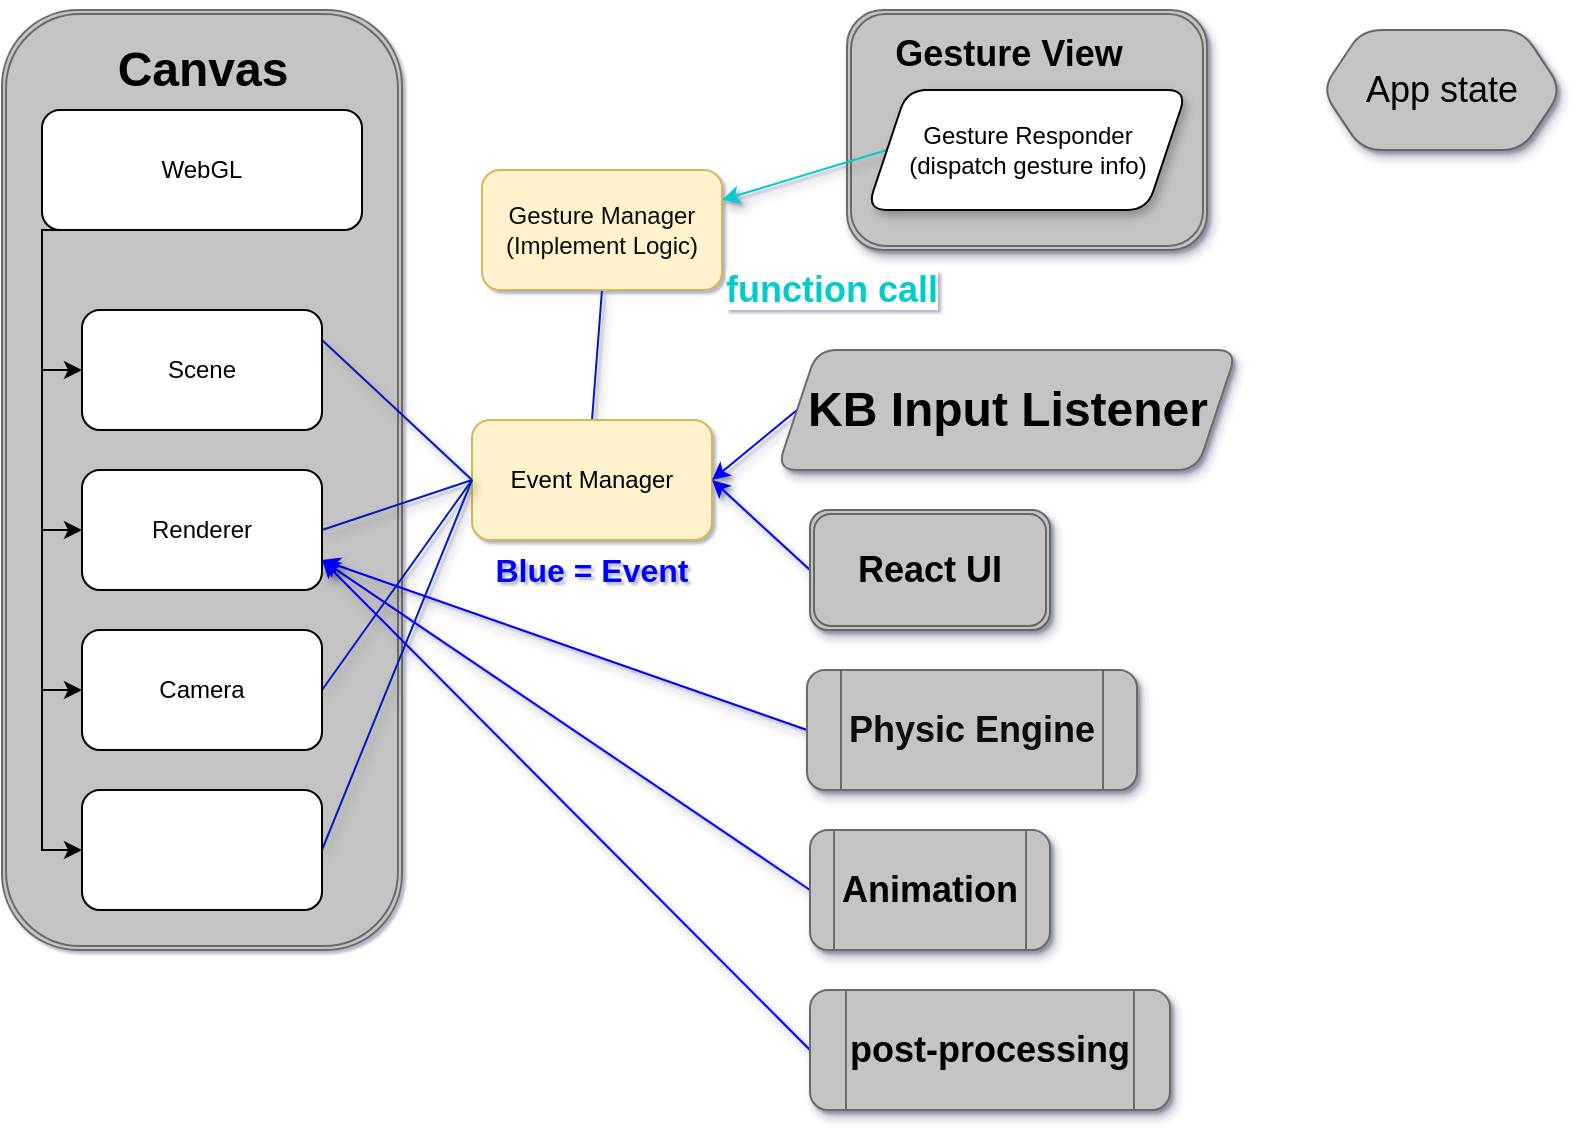 <mxfile version="13.10.0" type="embed">
    <diagram id="9hYjgq8muCH03cscpKgu" name="Page-1">
        <mxGraphModel dx="999" dy="644" grid="1" gridSize="10" guides="1" tooltips="1" connect="1" arrows="1" fold="1" page="1" pageScale="1" pageWidth="827" pageHeight="1169" background="#ffffff" math="0" shadow="1">
            <root>
                <mxCell id="0"/>
                <mxCell id="1" parent="0"/>
                <mxCell id="10" value="" style="shape=ext;double=1;rounded=1;whiteSpace=wrap;html=1;strokeColor=#6B6B6B;arcSize=19;fillColor=#C4C4C4;" vertex="1" parent="1">
                    <mxGeometry x="10" y="40" width="200" height="470" as="geometry"/>
                </mxCell>
                <mxCell id="12" style="edgeStyle=orthogonalEdgeStyle;rounded=0;orthogonalLoop=1;jettySize=auto;html=1;exitX=0.25;exitY=1;exitDx=0;exitDy=0;entryX=0;entryY=0.5;entryDx=0;entryDy=0;strokeColor=#000000;" edge="1" parent="1" source="2" target="5">
                    <mxGeometry relative="1" as="geometry">
                        <Array as="points">
                            <mxPoint x="30" y="150"/>
                            <mxPoint x="30" y="220"/>
                        </Array>
                    </mxGeometry>
                </mxCell>
                <mxCell id="13" style="edgeStyle=orthogonalEdgeStyle;rounded=0;orthogonalLoop=1;jettySize=auto;html=1;exitX=0.25;exitY=1;exitDx=0;exitDy=0;entryX=0;entryY=0.5;entryDx=0;entryDy=0;strokeColor=#000000;" edge="1" parent="1" source="2" target="7">
                    <mxGeometry relative="1" as="geometry">
                        <Array as="points">
                            <mxPoint x="30" y="150"/>
                            <mxPoint x="30" y="300"/>
                        </Array>
                    </mxGeometry>
                </mxCell>
                <mxCell id="14" style="edgeStyle=orthogonalEdgeStyle;rounded=0;orthogonalLoop=1;jettySize=auto;html=1;exitX=0.25;exitY=1;exitDx=0;exitDy=0;entryX=0;entryY=0.5;entryDx=0;entryDy=0;strokeColor=#000000;" edge="1" parent="1" source="2" target="6">
                    <mxGeometry relative="1" as="geometry">
                        <Array as="points">
                            <mxPoint x="30" y="150"/>
                            <mxPoint x="30" y="380"/>
                        </Array>
                    </mxGeometry>
                </mxCell>
                <mxCell id="16" style="edgeStyle=orthogonalEdgeStyle;rounded=0;orthogonalLoop=1;jettySize=auto;html=1;exitX=0.25;exitY=1;exitDx=0;exitDy=0;entryX=0;entryY=0.5;entryDx=0;entryDy=0;strokeColor=#000000;" edge="1" parent="1" source="2" target="15">
                    <mxGeometry relative="1" as="geometry">
                        <Array as="points">
                            <mxPoint x="30" y="150"/>
                            <mxPoint x="30" y="460"/>
                        </Array>
                    </mxGeometry>
                </mxCell>
                <mxCell id="2" value="WebGL" style="rounded=1;whiteSpace=wrap;html=1;" vertex="1" parent="1">
                    <mxGeometry x="30" y="90" width="160" height="60" as="geometry"/>
                </mxCell>
                <mxCell id="27" style="edgeStyle=none;sketch=0;orthogonalLoop=1;jettySize=auto;html=1;exitX=0.5;exitY=1;exitDx=0;exitDy=0;entryX=0.5;entryY=0;entryDx=0;entryDy=0;shadow=1;endArrow=none;endFill=0;strokeColor=#001DBC;fillColor=#0050ef;" edge="1" parent="1" source="3" target="4">
                    <mxGeometry relative="1" as="geometry"/>
                </mxCell>
                <mxCell id="3" value="&lt;font color=&quot;#0a0a0a&quot;&gt;Gesture Manager&lt;br&gt;(Implement Logic)&lt;br&gt;&lt;/font&gt;" style="rounded=1;whiteSpace=wrap;html=1;fillColor=#fff2cc;strokeColor=#d6b656;" vertex="1" parent="1">
                    <mxGeometry x="250" y="120" width="120" height="60" as="geometry"/>
                </mxCell>
                <mxCell id="4" value="&lt;font color=&quot;#000000&quot;&gt;Event Manager&lt;/font&gt;" style="rounded=1;whiteSpace=wrap;html=1;fillColor=#fff2cc;strokeColor=#d6b656;" vertex="1" parent="1">
                    <mxGeometry x="245" y="245" width="120" height="60" as="geometry"/>
                </mxCell>
                <mxCell id="17" style="orthogonalLoop=1;jettySize=auto;html=1;exitX=1;exitY=0.25;exitDx=0;exitDy=0;entryX=0;entryY=0.5;entryDx=0;entryDy=0;strokeColor=#001DBC;sketch=0;shadow=1;fillColor=#0050ef;endArrow=none;endFill=0;" edge="1" parent="1" source="5" target="4">
                    <mxGeometry relative="1" as="geometry"/>
                </mxCell>
                <mxCell id="5" value="Scene&lt;br&gt;" style="rounded=1;whiteSpace=wrap;html=1;" vertex="1" parent="1">
                    <mxGeometry x="50" y="190" width="120" height="60" as="geometry"/>
                </mxCell>
                <mxCell id="19" style="sketch=0;orthogonalLoop=1;jettySize=auto;html=1;exitX=1;exitY=0.5;exitDx=0;exitDy=0;shadow=1;strokeColor=#001DBC;entryX=0;entryY=0.5;entryDx=0;entryDy=0;fillColor=#0050ef;endArrow=none;endFill=0;" edge="1" parent="1" source="6" target="4">
                    <mxGeometry relative="1" as="geometry">
                        <mxPoint x="240" y="270" as="targetPoint"/>
                    </mxGeometry>
                </mxCell>
                <mxCell id="6" value="Camera" style="rounded=1;whiteSpace=wrap;html=1;" vertex="1" parent="1">
                    <mxGeometry x="50" y="350" width="120" height="60" as="geometry"/>
                </mxCell>
                <mxCell id="18" style="sketch=0;orthogonalLoop=1;jettySize=auto;html=1;exitX=1;exitY=0.5;exitDx=0;exitDy=0;entryX=0;entryY=0.5;entryDx=0;entryDy=0;shadow=1;strokeColor=#001DBC;fillColor=#0050ef;endArrow=none;endFill=0;" edge="1" parent="1" source="7" target="4">
                    <mxGeometry relative="1" as="geometry"/>
                </mxCell>
                <mxCell id="7" value="Renderer" style="rounded=1;whiteSpace=wrap;html=1;" vertex="1" parent="1">
                    <mxGeometry x="50" y="270" width="120" height="60" as="geometry"/>
                </mxCell>
                <mxCell id="11" value="&lt;font color=&quot;#000000&quot;&gt;Canvas&lt;/font&gt;" style="text;strokeColor=none;fillColor=none;html=1;fontSize=24;fontStyle=1;verticalAlign=middle;align=center;rounded=1;" vertex="1" parent="1">
                    <mxGeometry x="60" y="50" width="100" height="40" as="geometry"/>
                </mxCell>
                <mxCell id="20" style="sketch=0;orthogonalLoop=1;jettySize=auto;html=1;exitX=1;exitY=0.5;exitDx=0;exitDy=0;shadow=1;strokeColor=#001DBC;entryX=0;entryY=0.5;entryDx=0;entryDy=0;fillColor=#0050ef;endArrow=none;endFill=0;" edge="1" parent="1" source="15" target="4">
                    <mxGeometry relative="1" as="geometry">
                        <mxPoint x="240" y="280" as="targetPoint"/>
                    </mxGeometry>
                </mxCell>
                <mxCell id="15" value="&lt;font color=&quot;#ffffff&quot;&gt;Objects&lt;/font&gt;" style="rounded=1;whiteSpace=wrap;html=1;" vertex="1" parent="1">
                    <mxGeometry x="50" y="430" width="120" height="60" as="geometry"/>
                </mxCell>
                <mxCell id="21" value="&lt;font color=&quot;#0000ff&quot; size=&quot;1&quot;&gt;&lt;b style=&quot;font-size: 16px&quot;&gt;Blue = Event&lt;br&gt;&lt;/b&gt;&lt;/font&gt;" style="text;html=1;strokeColor=none;fillColor=none;align=center;verticalAlign=middle;whiteSpace=wrap;rounded=0;" vertex="1" parent="1">
                    <mxGeometry x="250" y="310" width="110" height="20" as="geometry"/>
                </mxCell>
                <mxCell id="28" value="" style="shape=ext;double=1;rounded=1;whiteSpace=wrap;html=1;fillColor=#C4C4C4;shadow=1;strokeColor=#6B6B6B;" vertex="1" parent="1">
                    <mxGeometry x="432.5" y="40" width="180" height="120" as="geometry"/>
                </mxCell>
                <mxCell id="29" value="&lt;font color=&quot;#000000&quot; style=&quot;font-size: 18px&quot;&gt;Gesture View&lt;/font&gt;" style="text;strokeColor=none;fillColor=none;html=1;fontSize=24;fontStyle=1;verticalAlign=middle;align=center;rounded=1;shadow=1;" vertex="1" parent="1">
                    <mxGeometry x="447.5" y="40" width="130" height="40" as="geometry"/>
                </mxCell>
                <mxCell id="32" style="edgeStyle=none;sketch=0;orthogonalLoop=1;jettySize=auto;html=1;exitX=0;exitY=0.5;exitDx=0;exitDy=0;entryX=1;entryY=0.25;entryDx=0;entryDy=0;shadow=1;endArrow=classic;endFill=1;strokeColor=#00CCCC;" edge="1" parent="1" source="30" target="3">
                    <mxGeometry relative="1" as="geometry"/>
                </mxCell>
                <mxCell id="30" value="Gesture Responder&lt;br&gt;(dispatch gesture info)" style="shape=parallelogram;perimeter=parallelogramPerimeter;whiteSpace=wrap;html=1;fixedSize=1;rounded=1;shadow=1;" vertex="1" parent="1">
                    <mxGeometry x="442.5" y="80" width="160" height="60" as="geometry"/>
                </mxCell>
                <mxCell id="44" style="edgeStyle=none;sketch=0;orthogonalLoop=1;jettySize=auto;html=1;exitX=0;exitY=0.5;exitDx=0;exitDy=0;entryX=1;entryY=0.75;entryDx=0;entryDy=0;shadow=1;endArrow=classic;endFill=1;strokeColor=#0000FF;" edge="1" parent="1" source="33" target="7">
                    <mxGeometry relative="1" as="geometry"/>
                </mxCell>
                <mxCell id="33" value="&lt;font color=&quot;#0a0a0a&quot; style=&quot;font-size: 18px&quot;&gt;&lt;b&gt;Physic Engine&lt;/b&gt;&lt;/font&gt;" style="shape=process;whiteSpace=wrap;html=1;backgroundOutline=1;rounded=1;shadow=1;strokeColor=#6B6B6B;fillColor=#C4C4C4;" vertex="1" parent="1">
                    <mxGeometry x="412.5" y="370" width="165" height="60" as="geometry"/>
                </mxCell>
                <mxCell id="35" style="edgeStyle=none;sketch=0;orthogonalLoop=1;jettySize=auto;html=1;exitX=0;exitY=0.5;exitDx=0;exitDy=0;entryX=1;entryY=0.5;entryDx=0;entryDy=0;shadow=1;endArrow=classic;endFill=1;strokeColor=#0000FF;" edge="1" parent="1" source="43" target="4">
                    <mxGeometry relative="1" as="geometry">
                        <mxPoint x="460" y="360" as="sourcePoint"/>
                    </mxGeometry>
                </mxCell>
                <mxCell id="36" value="&lt;font style=&quot;font-size: 18px ; background-color: rgb(255 , 255 , 255)&quot; color=&quot;#00cccc&quot;&gt;&lt;b&gt;function call&lt;/b&gt;&lt;/font&gt;" style="text;html=1;strokeColor=none;fillColor=none;align=center;verticalAlign=middle;whiteSpace=wrap;rounded=0;shadow=1;" vertex="1" parent="1">
                    <mxGeometry x="370" y="170" width="110" height="20" as="geometry"/>
                </mxCell>
                <mxCell id="40" style="edgeStyle=none;sketch=0;orthogonalLoop=1;jettySize=auto;html=1;exitX=0;exitY=0.5;exitDx=0;exitDy=0;entryX=1;entryY=0.5;entryDx=0;entryDy=0;shadow=1;endArrow=classic;endFill=1;strokeColor=#0000FF;" edge="1" parent="1" source="39" target="4">
                    <mxGeometry relative="1" as="geometry"/>
                </mxCell>
                <mxCell id="39" value="&lt;span style=&quot;color: rgb(0 , 0 , 0) ; font-size: 24px&quot;&gt;&lt;b&gt;KB Input Listener&lt;/b&gt;&lt;/span&gt;" style="shape=parallelogram;perimeter=parallelogramPerimeter;whiteSpace=wrap;html=1;fixedSize=1;rounded=1;shadow=1;strokeColor=#6B6B6B;fillColor=#C4C4C4;" vertex="1" parent="1">
                    <mxGeometry x="397.5" y="210" width="230" height="60" as="geometry"/>
                </mxCell>
                <mxCell id="45" style="edgeStyle=none;sketch=0;orthogonalLoop=1;jettySize=auto;html=1;exitX=0;exitY=0.5;exitDx=0;exitDy=0;entryX=1;entryY=0.75;entryDx=0;entryDy=0;shadow=1;endArrow=classic;endFill=1;strokeColor=#0000FF;" edge="1" parent="1" source="41" target="7">
                    <mxGeometry relative="1" as="geometry"/>
                </mxCell>
                <mxCell id="41" value="&lt;font color=&quot;#000000&quot; style=&quot;font-size: 18px&quot;&gt;&lt;b&gt;Animation&lt;/b&gt;&lt;/font&gt;" style="shape=process;whiteSpace=wrap;html=1;backgroundOutline=1;rounded=1;shadow=1;strokeColor=#6B6B6B;fillColor=#C4C4C4;" vertex="1" parent="1">
                    <mxGeometry x="414" y="450" width="120" height="60" as="geometry"/>
                </mxCell>
                <mxCell id="46" style="edgeStyle=none;sketch=0;orthogonalLoop=1;jettySize=auto;html=1;exitX=0;exitY=0.5;exitDx=0;exitDy=0;entryX=1;entryY=0.75;entryDx=0;entryDy=0;shadow=1;endArrow=classic;endFill=1;strokeColor=#0000FF;" edge="1" parent="1" source="42" target="7">
                    <mxGeometry relative="1" as="geometry"/>
                </mxCell>
                <mxCell id="42" value="&lt;font style=&quot;font-size: 18px&quot; color=&quot;#000000&quot;&gt;&lt;b&gt;post-processing&lt;/b&gt;&lt;/font&gt;" style="shape=process;whiteSpace=wrap;html=1;backgroundOutline=1;rounded=1;shadow=1;strokeColor=#6B6B6B;fillColor=#C4C4C4;" vertex="1" parent="1">
                    <mxGeometry x="414" y="530" width="180" height="60" as="geometry"/>
                </mxCell>
                <mxCell id="43" value="&lt;b style=&quot;color: rgb(0 , 0 , 0) ; font-size: 18px&quot;&gt;React UI&lt;/b&gt;" style="shape=ext;double=1;rounded=1;whiteSpace=wrap;html=1;shadow=1;fillColor=#C4C4C4;gradientColor=none;strokeColor=#666666;" vertex="1" parent="1">
                    <mxGeometry x="414" y="290" width="120" height="60" as="geometry"/>
                </mxCell>
                <mxCell id="47" value="&lt;font style=&quot;font-size: 18px&quot; color=&quot;#000000&quot;&gt;App state&lt;/font&gt;" style="shape=hexagon;perimeter=hexagonPerimeter2;whiteSpace=wrap;html=1;fixedSize=1;rounded=1;shadow=1;strokeColor=#666666;fillColor=#C4C4C4;gradientColor=none;" vertex="1" parent="1">
                    <mxGeometry x="670" y="50" width="120" height="60" as="geometry"/>
                </mxCell>
            </root>
        </mxGraphModel>
    </diagram>
</mxfile>